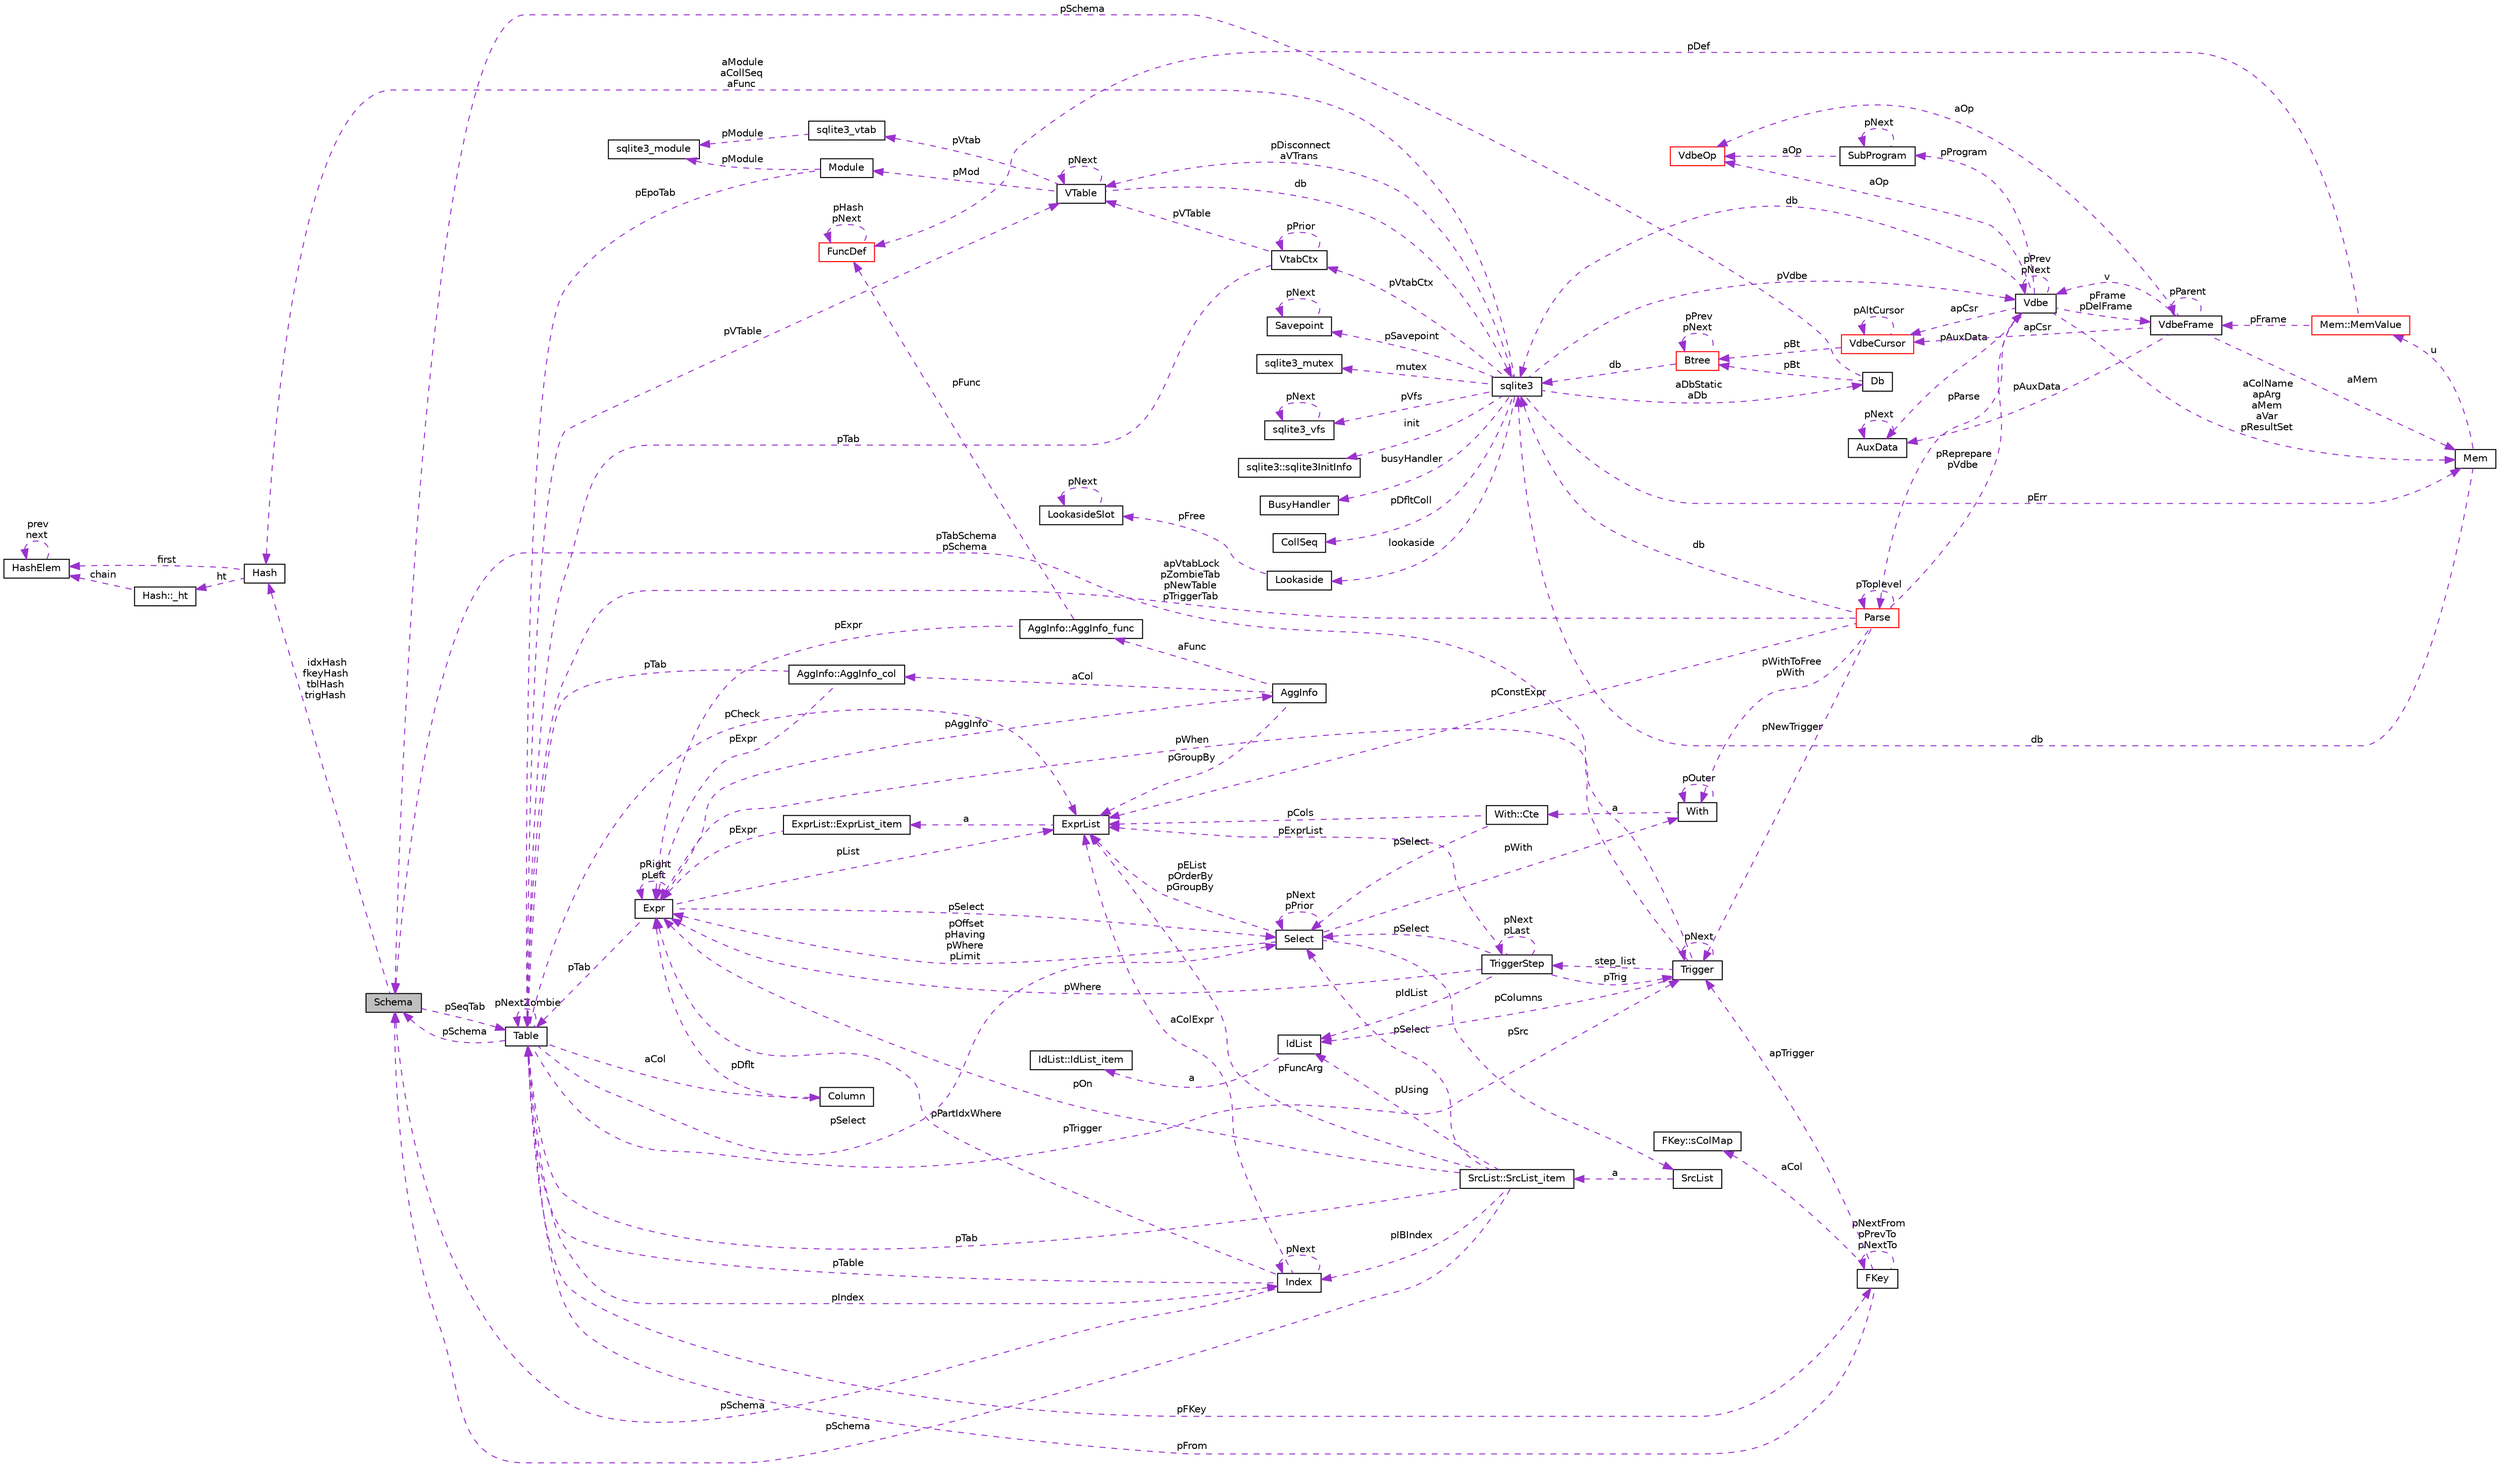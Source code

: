 digraph "Schema"
{
  edge [fontname="Helvetica",fontsize="10",labelfontname="Helvetica",labelfontsize="10"];
  node [fontname="Helvetica",fontsize="10",shape=record];
  rankdir="LR";
  Node1 [label="Schema",height=0.2,width=0.4,color="black", fillcolor="grey75", style="filled", fontcolor="black"];
  Node2 -> Node1 [dir="back",color="darkorchid3",fontsize="10",style="dashed",label=" pSeqTab" ,fontname="Helvetica"];
  Node2 [label="Table",height=0.2,width=0.4,color="black", fillcolor="white", style="filled",URL="$structTable.html"];
  Node1 -> Node2 [dir="back",color="darkorchid3",fontsize="10",style="dashed",label=" pSchema" ,fontname="Helvetica"];
  Node3 -> Node2 [dir="back",color="darkorchid3",fontsize="10",style="dashed",label=" aCol" ,fontname="Helvetica"];
  Node3 [label="Column",height=0.2,width=0.4,color="black", fillcolor="white", style="filled",URL="$structColumn.html"];
  Node4 -> Node3 [dir="back",color="darkorchid3",fontsize="10",style="dashed",label=" pDflt" ,fontname="Helvetica"];
  Node4 [label="Expr",height=0.2,width=0.4,color="black", fillcolor="white", style="filled",URL="$structExpr.html"];
  Node5 -> Node4 [dir="back",color="darkorchid3",fontsize="10",style="dashed",label=" pAggInfo" ,fontname="Helvetica"];
  Node5 [label="AggInfo",height=0.2,width=0.4,color="black", fillcolor="white", style="filled",URL="$structAggInfo.html"];
  Node6 -> Node5 [dir="back",color="darkorchid3",fontsize="10",style="dashed",label=" aCol" ,fontname="Helvetica"];
  Node6 [label="AggInfo::AggInfo_col",height=0.2,width=0.4,color="black", fillcolor="white", style="filled",URL="$structAggInfo_1_1AggInfo__col.html"];
  Node4 -> Node6 [dir="back",color="darkorchid3",fontsize="10",style="dashed",label=" pExpr" ,fontname="Helvetica"];
  Node2 -> Node6 [dir="back",color="darkorchid3",fontsize="10",style="dashed",label=" pTab" ,fontname="Helvetica"];
  Node7 -> Node5 [dir="back",color="darkorchid3",fontsize="10",style="dashed",label=" aFunc" ,fontname="Helvetica"];
  Node7 [label="AggInfo::AggInfo_func",height=0.2,width=0.4,color="black", fillcolor="white", style="filled",URL="$structAggInfo_1_1AggInfo__func.html"];
  Node4 -> Node7 [dir="back",color="darkorchid3",fontsize="10",style="dashed",label=" pExpr" ,fontname="Helvetica"];
  Node8 -> Node7 [dir="back",color="darkorchid3",fontsize="10",style="dashed",label=" pFunc" ,fontname="Helvetica"];
  Node8 [label="FuncDef",height=0.2,width=0.4,color="red", fillcolor="white", style="filled",URL="$structFuncDef.html"];
  Node8 -> Node8 [dir="back",color="darkorchid3",fontsize="10",style="dashed",label=" pHash\npNext" ,fontname="Helvetica"];
  Node9 -> Node5 [dir="back",color="darkorchid3",fontsize="10",style="dashed",label=" pGroupBy" ,fontname="Helvetica"];
  Node9 [label="ExprList",height=0.2,width=0.4,color="black", fillcolor="white", style="filled",URL="$structExprList.html"];
  Node10 -> Node9 [dir="back",color="darkorchid3",fontsize="10",style="dashed",label=" a" ,fontname="Helvetica"];
  Node10 [label="ExprList::ExprList_item",height=0.2,width=0.4,color="black", fillcolor="white", style="filled",URL="$structExprList_1_1ExprList__item.html"];
  Node4 -> Node10 [dir="back",color="darkorchid3",fontsize="10",style="dashed",label=" pExpr" ,fontname="Helvetica"];
  Node4 -> Node4 [dir="back",color="darkorchid3",fontsize="10",style="dashed",label=" pRight\npLeft" ,fontname="Helvetica"];
  Node2 -> Node4 [dir="back",color="darkorchid3",fontsize="10",style="dashed",label=" pTab" ,fontname="Helvetica"];
  Node11 -> Node4 [dir="back",color="darkorchid3",fontsize="10",style="dashed",label=" pSelect" ,fontname="Helvetica"];
  Node11 [label="Select",height=0.2,width=0.4,color="black", fillcolor="white", style="filled",URL="$structSelect.html"];
  Node4 -> Node11 [dir="back",color="darkorchid3",fontsize="10",style="dashed",label=" pOffset\npHaving\npWhere\npLimit" ,fontname="Helvetica"];
  Node12 -> Node11 [dir="back",color="darkorchid3",fontsize="10",style="dashed",label=" pWith" ,fontname="Helvetica"];
  Node12 [label="With",height=0.2,width=0.4,color="black", fillcolor="white", style="filled",URL="$structWith.html"];
  Node13 -> Node12 [dir="back",color="darkorchid3",fontsize="10",style="dashed",label=" a" ,fontname="Helvetica"];
  Node13 [label="With::Cte",height=0.2,width=0.4,color="black", fillcolor="white", style="filled",URL="$structWith_1_1Cte.html"];
  Node11 -> Node13 [dir="back",color="darkorchid3",fontsize="10",style="dashed",label=" pSelect" ,fontname="Helvetica"];
  Node9 -> Node13 [dir="back",color="darkorchid3",fontsize="10",style="dashed",label=" pCols" ,fontname="Helvetica"];
  Node12 -> Node12 [dir="back",color="darkorchid3",fontsize="10",style="dashed",label=" pOuter" ,fontname="Helvetica"];
  Node11 -> Node11 [dir="back",color="darkorchid3",fontsize="10",style="dashed",label=" pNext\npPrior" ,fontname="Helvetica"];
  Node14 -> Node11 [dir="back",color="darkorchid3",fontsize="10",style="dashed",label=" pSrc" ,fontname="Helvetica"];
  Node14 [label="SrcList",height=0.2,width=0.4,color="black", fillcolor="white", style="filled",URL="$structSrcList.html"];
  Node15 -> Node14 [dir="back",color="darkorchid3",fontsize="10",style="dashed",label=" a" ,fontname="Helvetica"];
  Node15 [label="SrcList::SrcList_item",height=0.2,width=0.4,color="black", fillcolor="white", style="filled",URL="$structSrcList_1_1SrcList__item.html"];
  Node1 -> Node15 [dir="back",color="darkorchid3",fontsize="10",style="dashed",label=" pSchema" ,fontname="Helvetica"];
  Node4 -> Node15 [dir="back",color="darkorchid3",fontsize="10",style="dashed",label=" pOn" ,fontname="Helvetica"];
  Node16 -> Node15 [dir="back",color="darkorchid3",fontsize="10",style="dashed",label=" pUsing" ,fontname="Helvetica"];
  Node16 [label="IdList",height=0.2,width=0.4,color="black", fillcolor="white", style="filled",URL="$structIdList.html"];
  Node17 -> Node16 [dir="back",color="darkorchid3",fontsize="10",style="dashed",label=" a" ,fontname="Helvetica"];
  Node17 [label="IdList::IdList_item",height=0.2,width=0.4,color="black", fillcolor="white", style="filled",URL="$structIdList_1_1IdList__item.html"];
  Node2 -> Node15 [dir="back",color="darkorchid3",fontsize="10",style="dashed",label=" pTab" ,fontname="Helvetica"];
  Node11 -> Node15 [dir="back",color="darkorchid3",fontsize="10",style="dashed",label=" pSelect" ,fontname="Helvetica"];
  Node18 -> Node15 [dir="back",color="darkorchid3",fontsize="10",style="dashed",label=" pIBIndex" ,fontname="Helvetica"];
  Node18 [label="Index",height=0.2,width=0.4,color="black", fillcolor="white", style="filled",URL="$structIndex.html"];
  Node1 -> Node18 [dir="back",color="darkorchid3",fontsize="10",style="dashed",label=" pSchema" ,fontname="Helvetica"];
  Node4 -> Node18 [dir="back",color="darkorchid3",fontsize="10",style="dashed",label=" pPartIdxWhere" ,fontname="Helvetica"];
  Node2 -> Node18 [dir="back",color="darkorchid3",fontsize="10",style="dashed",label=" pTable" ,fontname="Helvetica"];
  Node9 -> Node18 [dir="back",color="darkorchid3",fontsize="10",style="dashed",label=" aColExpr" ,fontname="Helvetica"];
  Node18 -> Node18 [dir="back",color="darkorchid3",fontsize="10",style="dashed",label=" pNext" ,fontname="Helvetica"];
  Node9 -> Node15 [dir="back",color="darkorchid3",fontsize="10",style="dashed",label=" pFuncArg" ,fontname="Helvetica"];
  Node9 -> Node11 [dir="back",color="darkorchid3",fontsize="10",style="dashed",label=" pEList\npOrderBy\npGroupBy" ,fontname="Helvetica"];
  Node9 -> Node4 [dir="back",color="darkorchid3",fontsize="10",style="dashed",label=" pList" ,fontname="Helvetica"];
  Node19 -> Node2 [dir="back",color="darkorchid3",fontsize="10",style="dashed",label=" pFKey" ,fontname="Helvetica"];
  Node19 [label="FKey",height=0.2,width=0.4,color="black", fillcolor="white", style="filled",URL="$structFKey.html"];
  Node20 -> Node19 [dir="back",color="darkorchid3",fontsize="10",style="dashed",label=" aCol" ,fontname="Helvetica"];
  Node20 [label="FKey::sColMap",height=0.2,width=0.4,color="black", fillcolor="white", style="filled",URL="$structFKey_1_1sColMap.html"];
  Node19 -> Node19 [dir="back",color="darkorchid3",fontsize="10",style="dashed",label=" pNextFrom\npPrevTo\npNextTo" ,fontname="Helvetica"];
  Node2 -> Node19 [dir="back",color="darkorchid3",fontsize="10",style="dashed",label=" pFrom" ,fontname="Helvetica"];
  Node21 -> Node19 [dir="back",color="darkorchid3",fontsize="10",style="dashed",label=" apTrigger" ,fontname="Helvetica"];
  Node21 [label="Trigger",height=0.2,width=0.4,color="black", fillcolor="white", style="filled",URL="$structTrigger.html"];
  Node22 -> Node21 [dir="back",color="darkorchid3",fontsize="10",style="dashed",label=" step_list" ,fontname="Helvetica"];
  Node22 [label="TriggerStep",height=0.2,width=0.4,color="black", fillcolor="white", style="filled",URL="$structTriggerStep.html"];
  Node22 -> Node22 [dir="back",color="darkorchid3",fontsize="10",style="dashed",label=" pNext\npLast" ,fontname="Helvetica"];
  Node4 -> Node22 [dir="back",color="darkorchid3",fontsize="10",style="dashed",label=" pWhere" ,fontname="Helvetica"];
  Node16 -> Node22 [dir="back",color="darkorchid3",fontsize="10",style="dashed",label=" pIdList" ,fontname="Helvetica"];
  Node11 -> Node22 [dir="back",color="darkorchid3",fontsize="10",style="dashed",label=" pSelect" ,fontname="Helvetica"];
  Node21 -> Node22 [dir="back",color="darkorchid3",fontsize="10",style="dashed",label=" pTrig" ,fontname="Helvetica"];
  Node9 -> Node22 [dir="back",color="darkorchid3",fontsize="10",style="dashed",label=" pExprList" ,fontname="Helvetica"];
  Node1 -> Node21 [dir="back",color="darkorchid3",fontsize="10",style="dashed",label=" pTabSchema\npSchema" ,fontname="Helvetica"];
  Node4 -> Node21 [dir="back",color="darkorchid3",fontsize="10",style="dashed",label=" pWhen" ,fontname="Helvetica"];
  Node16 -> Node21 [dir="back",color="darkorchid3",fontsize="10",style="dashed",label=" pColumns" ,fontname="Helvetica"];
  Node21 -> Node21 [dir="back",color="darkorchid3",fontsize="10",style="dashed",label=" pNext" ,fontname="Helvetica"];
  Node23 -> Node2 [dir="back",color="darkorchid3",fontsize="10",style="dashed",label=" pVTable" ,fontname="Helvetica"];
  Node23 [label="VTable",height=0.2,width=0.4,color="black", fillcolor="white", style="filled",URL="$structVTable.html"];
  Node24 -> Node23 [dir="back",color="darkorchid3",fontsize="10",style="dashed",label=" db" ,fontname="Helvetica"];
  Node24 [label="sqlite3",height=0.2,width=0.4,color="black", fillcolor="white", style="filled",URL="$structsqlite3.html"];
  Node25 -> Node24 [dir="back",color="darkorchid3",fontsize="10",style="dashed",label=" pErr" ,fontname="Helvetica"];
  Node25 [label="Mem",height=0.2,width=0.4,color="black", fillcolor="white", style="filled",URL="$structMem.html"];
  Node26 -> Node25 [dir="back",color="darkorchid3",fontsize="10",style="dashed",label=" u" ,fontname="Helvetica"];
  Node26 [label="Mem::MemValue",height=0.2,width=0.4,color="red", fillcolor="white", style="filled",URL="$unionMem_1_1MemValue.html"];
  Node27 -> Node26 [dir="back",color="darkorchid3",fontsize="10",style="dashed",label=" pFrame" ,fontname="Helvetica"];
  Node27 [label="VdbeFrame",height=0.2,width=0.4,color="black", fillcolor="white", style="filled",URL="$structVdbeFrame.html"];
  Node25 -> Node27 [dir="back",color="darkorchid3",fontsize="10",style="dashed",label=" aMem" ,fontname="Helvetica"];
  Node28 -> Node27 [dir="back",color="darkorchid3",fontsize="10",style="dashed",label=" v" ,fontname="Helvetica"];
  Node28 [label="Vdbe",height=0.2,width=0.4,color="black", fillcolor="white", style="filled",URL="$structVdbe.html"];
  Node25 -> Node28 [dir="back",color="darkorchid3",fontsize="10",style="dashed",label=" aColName\napArg\naMem\naVar\npResultSet" ,fontname="Helvetica"];
  Node28 -> Node28 [dir="back",color="darkorchid3",fontsize="10",style="dashed",label=" pPrev\npNext" ,fontname="Helvetica"];
  Node24 -> Node28 [dir="back",color="darkorchid3",fontsize="10",style="dashed",label=" db" ,fontname="Helvetica"];
  Node27 -> Node28 [dir="back",color="darkorchid3",fontsize="10",style="dashed",label=" pFrame\npDelFrame" ,fontname="Helvetica"];
  Node29 -> Node28 [dir="back",color="darkorchid3",fontsize="10",style="dashed",label=" pAuxData" ,fontname="Helvetica"];
  Node29 [label="AuxData",height=0.2,width=0.4,color="black", fillcolor="white", style="filled",URL="$structAuxData.html"];
  Node29 -> Node29 [dir="back",color="darkorchid3",fontsize="10",style="dashed",label=" pNext" ,fontname="Helvetica"];
  Node30 -> Node28 [dir="back",color="darkorchid3",fontsize="10",style="dashed",label=" pProgram" ,fontname="Helvetica"];
  Node30 [label="SubProgram",height=0.2,width=0.4,color="black", fillcolor="white", style="filled",URL="$structSubProgram.html"];
  Node30 -> Node30 [dir="back",color="darkorchid3",fontsize="10",style="dashed",label=" pNext" ,fontname="Helvetica"];
  Node31 -> Node30 [dir="back",color="darkorchid3",fontsize="10",style="dashed",label=" aOp" ,fontname="Helvetica"];
  Node31 [label="VdbeOp",height=0.2,width=0.4,color="red", fillcolor="white", style="filled",URL="$structVdbeOp.html"];
  Node32 -> Node28 [dir="back",color="darkorchid3",fontsize="10",style="dashed",label=" apCsr" ,fontname="Helvetica"];
  Node32 [label="VdbeCursor",height=0.2,width=0.4,color="red", fillcolor="white", style="filled",URL="$structVdbeCursor.html"];
  Node32 -> Node32 [dir="back",color="darkorchid3",fontsize="10",style="dashed",label=" pAltCursor" ,fontname="Helvetica"];
  Node33 -> Node32 [dir="back",color="darkorchid3",fontsize="10",style="dashed",label=" pBt" ,fontname="Helvetica"];
  Node33 [label="Btree",height=0.2,width=0.4,color="red", fillcolor="white", style="filled",URL="$structBtree.html"];
  Node24 -> Node33 [dir="back",color="darkorchid3",fontsize="10",style="dashed",label=" db" ,fontname="Helvetica"];
  Node33 -> Node33 [dir="back",color="darkorchid3",fontsize="10",style="dashed",label=" pPrev\npNext" ,fontname="Helvetica"];
  Node34 -> Node28 [dir="back",color="darkorchid3",fontsize="10",style="dashed",label=" pParse" ,fontname="Helvetica"];
  Node34 [label="Parse",height=0.2,width=0.4,color="red", fillcolor="white", style="filled",URL="$structParse.html"];
  Node28 -> Node34 [dir="back",color="darkorchid3",fontsize="10",style="dashed",label=" pReprepare\npVdbe" ,fontname="Helvetica"];
  Node24 -> Node34 [dir="back",color="darkorchid3",fontsize="10",style="dashed",label=" db" ,fontname="Helvetica"];
  Node12 -> Node34 [dir="back",color="darkorchid3",fontsize="10",style="dashed",label=" pWithToFree\npWith" ,fontname="Helvetica"];
  Node2 -> Node34 [dir="back",color="darkorchid3",fontsize="10",style="dashed",label=" apVtabLock\npZombieTab\npNewTable\npTriggerTab" ,fontname="Helvetica"];
  Node21 -> Node34 [dir="back",color="darkorchid3",fontsize="10",style="dashed",label=" pNewTrigger" ,fontname="Helvetica"];
  Node9 -> Node34 [dir="back",color="darkorchid3",fontsize="10",style="dashed",label=" pConstExpr" ,fontname="Helvetica"];
  Node34 -> Node34 [dir="back",color="darkorchid3",fontsize="10",style="dashed",label=" pToplevel" ,fontname="Helvetica"];
  Node31 -> Node28 [dir="back",color="darkorchid3",fontsize="10",style="dashed",label=" aOp" ,fontname="Helvetica"];
  Node27 -> Node27 [dir="back",color="darkorchid3",fontsize="10",style="dashed",label=" pParent" ,fontname="Helvetica"];
  Node29 -> Node27 [dir="back",color="darkorchid3",fontsize="10",style="dashed",label=" pAuxData" ,fontname="Helvetica"];
  Node32 -> Node27 [dir="back",color="darkorchid3",fontsize="10",style="dashed",label=" apCsr" ,fontname="Helvetica"];
  Node31 -> Node27 [dir="back",color="darkorchid3",fontsize="10",style="dashed",label=" aOp" ,fontname="Helvetica"];
  Node8 -> Node26 [dir="back",color="darkorchid3",fontsize="10",style="dashed",label=" pDef" ,fontname="Helvetica"];
  Node24 -> Node25 [dir="back",color="darkorchid3",fontsize="10",style="dashed",label=" db" ,fontname="Helvetica"];
  Node28 -> Node24 [dir="back",color="darkorchid3",fontsize="10",style="dashed",label=" pVdbe" ,fontname="Helvetica"];
  Node35 -> Node24 [dir="back",color="darkorchid3",fontsize="10",style="dashed",label=" pSavepoint" ,fontname="Helvetica"];
  Node35 [label="Savepoint",height=0.2,width=0.4,color="black", fillcolor="white", style="filled",URL="$structSavepoint.html"];
  Node35 -> Node35 [dir="back",color="darkorchid3",fontsize="10",style="dashed",label=" pNext" ,fontname="Helvetica"];
  Node36 -> Node24 [dir="back",color="darkorchid3",fontsize="10",style="dashed",label=" lookaside" ,fontname="Helvetica"];
  Node36 [label="Lookaside",height=0.2,width=0.4,color="black", fillcolor="white", style="filled",URL="$structLookaside.html"];
  Node37 -> Node36 [dir="back",color="darkorchid3",fontsize="10",style="dashed",label=" pFree" ,fontname="Helvetica"];
  Node37 [label="LookasideSlot",height=0.2,width=0.4,color="black", fillcolor="white", style="filled",URL="$structLookasideSlot.html"];
  Node37 -> Node37 [dir="back",color="darkorchid3",fontsize="10",style="dashed",label=" pNext" ,fontname="Helvetica"];
  Node38 -> Node24 [dir="back",color="darkorchid3",fontsize="10",style="dashed",label=" mutex" ,fontname="Helvetica"];
  Node38 [label="sqlite3_mutex",height=0.2,width=0.4,color="black", fillcolor="white", style="filled",URL="$structsqlite3__mutex.html"];
  Node39 -> Node24 [dir="back",color="darkorchid3",fontsize="10",style="dashed",label=" pVfs" ,fontname="Helvetica"];
  Node39 [label="sqlite3_vfs",height=0.2,width=0.4,color="black", fillcolor="white", style="filled",URL="$structsqlite3__vfs.html"];
  Node39 -> Node39 [dir="back",color="darkorchid3",fontsize="10",style="dashed",label=" pNext" ,fontname="Helvetica"];
  Node40 -> Node24 [dir="back",color="darkorchid3",fontsize="10",style="dashed",label=" init" ,fontname="Helvetica"];
  Node40 [label="sqlite3::sqlite3InitInfo",height=0.2,width=0.4,color="black", fillcolor="white", style="filled",URL="$structsqlite3_1_1sqlite3InitInfo.html"];
  Node41 -> Node24 [dir="back",color="darkorchid3",fontsize="10",style="dashed",label=" busyHandler" ,fontname="Helvetica"];
  Node41 [label="BusyHandler",height=0.2,width=0.4,color="black", fillcolor="white", style="filled",URL="$structBusyHandler.html"];
  Node42 -> Node24 [dir="back",color="darkorchid3",fontsize="10",style="dashed",label=" pVtabCtx" ,fontname="Helvetica"];
  Node42 [label="VtabCtx",height=0.2,width=0.4,color="black", fillcolor="white", style="filled",URL="$structVtabCtx.html"];
  Node42 -> Node42 [dir="back",color="darkorchid3",fontsize="10",style="dashed",label=" pPrior" ,fontname="Helvetica"];
  Node23 -> Node42 [dir="back",color="darkorchid3",fontsize="10",style="dashed",label=" pVTable" ,fontname="Helvetica"];
  Node2 -> Node42 [dir="back",color="darkorchid3",fontsize="10",style="dashed",label=" pTab" ,fontname="Helvetica"];
  Node43 -> Node24 [dir="back",color="darkorchid3",fontsize="10",style="dashed",label=" pDfltColl" ,fontname="Helvetica"];
  Node43 [label="CollSeq",height=0.2,width=0.4,color="black", fillcolor="white", style="filled",URL="$structCollSeq.html"];
  Node23 -> Node24 [dir="back",color="darkorchid3",fontsize="10",style="dashed",label=" pDisconnect\naVTrans" ,fontname="Helvetica"];
  Node44 -> Node24 [dir="back",color="darkorchid3",fontsize="10",style="dashed",label=" aDbStatic\naDb" ,fontname="Helvetica"];
  Node44 [label="Db",height=0.2,width=0.4,color="black", fillcolor="white", style="filled",URL="$structDb.html"];
  Node1 -> Node44 [dir="back",color="darkorchid3",fontsize="10",style="dashed",label=" pSchema" ,fontname="Helvetica"];
  Node33 -> Node44 [dir="back",color="darkorchid3",fontsize="10",style="dashed",label=" pBt" ,fontname="Helvetica"];
  Node45 -> Node24 [dir="back",color="darkorchid3",fontsize="10",style="dashed",label=" aModule\naCollSeq\naFunc" ,fontname="Helvetica"];
  Node45 [label="Hash",height=0.2,width=0.4,color="black", fillcolor="white", style="filled",URL="$structHash.html"];
  Node46 -> Node45 [dir="back",color="darkorchid3",fontsize="10",style="dashed",label=" ht" ,fontname="Helvetica"];
  Node46 [label="Hash::_ht",height=0.2,width=0.4,color="black", fillcolor="white", style="filled",URL="$structHash_1_1__ht.html"];
  Node47 -> Node46 [dir="back",color="darkorchid3",fontsize="10",style="dashed",label=" chain" ,fontname="Helvetica"];
  Node47 [label="HashElem",height=0.2,width=0.4,color="black", fillcolor="white", style="filled",URL="$structHashElem.html"];
  Node47 -> Node47 [dir="back",color="darkorchid3",fontsize="10",style="dashed",label=" prev\nnext" ,fontname="Helvetica"];
  Node47 -> Node45 [dir="back",color="darkorchid3",fontsize="10",style="dashed",label=" first" ,fontname="Helvetica"];
  Node23 -> Node23 [dir="back",color="darkorchid3",fontsize="10",style="dashed",label=" pNext" ,fontname="Helvetica"];
  Node48 -> Node23 [dir="back",color="darkorchid3",fontsize="10",style="dashed",label=" pMod" ,fontname="Helvetica"];
  Node48 [label="Module",height=0.2,width=0.4,color="black", fillcolor="white", style="filled",URL="$structModule.html"];
  Node49 -> Node48 [dir="back",color="darkorchid3",fontsize="10",style="dashed",label=" pModule" ,fontname="Helvetica"];
  Node49 [label="sqlite3_module",height=0.2,width=0.4,color="black", fillcolor="white", style="filled",URL="$structsqlite3__module.html"];
  Node2 -> Node48 [dir="back",color="darkorchid3",fontsize="10",style="dashed",label=" pEpoTab" ,fontname="Helvetica"];
  Node50 -> Node23 [dir="back",color="darkorchid3",fontsize="10",style="dashed",label=" pVtab" ,fontname="Helvetica"];
  Node50 [label="sqlite3_vtab",height=0.2,width=0.4,color="black", fillcolor="white", style="filled",URL="$structsqlite3__vtab.html"];
  Node49 -> Node50 [dir="back",color="darkorchid3",fontsize="10",style="dashed",label=" pModule" ,fontname="Helvetica"];
  Node2 -> Node2 [dir="back",color="darkorchid3",fontsize="10",style="dashed",label=" pNextZombie" ,fontname="Helvetica"];
  Node21 -> Node2 [dir="back",color="darkorchid3",fontsize="10",style="dashed",label=" pTrigger" ,fontname="Helvetica"];
  Node11 -> Node2 [dir="back",color="darkorchid3",fontsize="10",style="dashed",label=" pSelect" ,fontname="Helvetica"];
  Node9 -> Node2 [dir="back",color="darkorchid3",fontsize="10",style="dashed",label=" pCheck" ,fontname="Helvetica"];
  Node18 -> Node2 [dir="back",color="darkorchid3",fontsize="10",style="dashed",label=" pIndex" ,fontname="Helvetica"];
  Node45 -> Node1 [dir="back",color="darkorchid3",fontsize="10",style="dashed",label=" idxHash\nfkeyHash\ntblHash\ntrigHash" ,fontname="Helvetica"];
}
